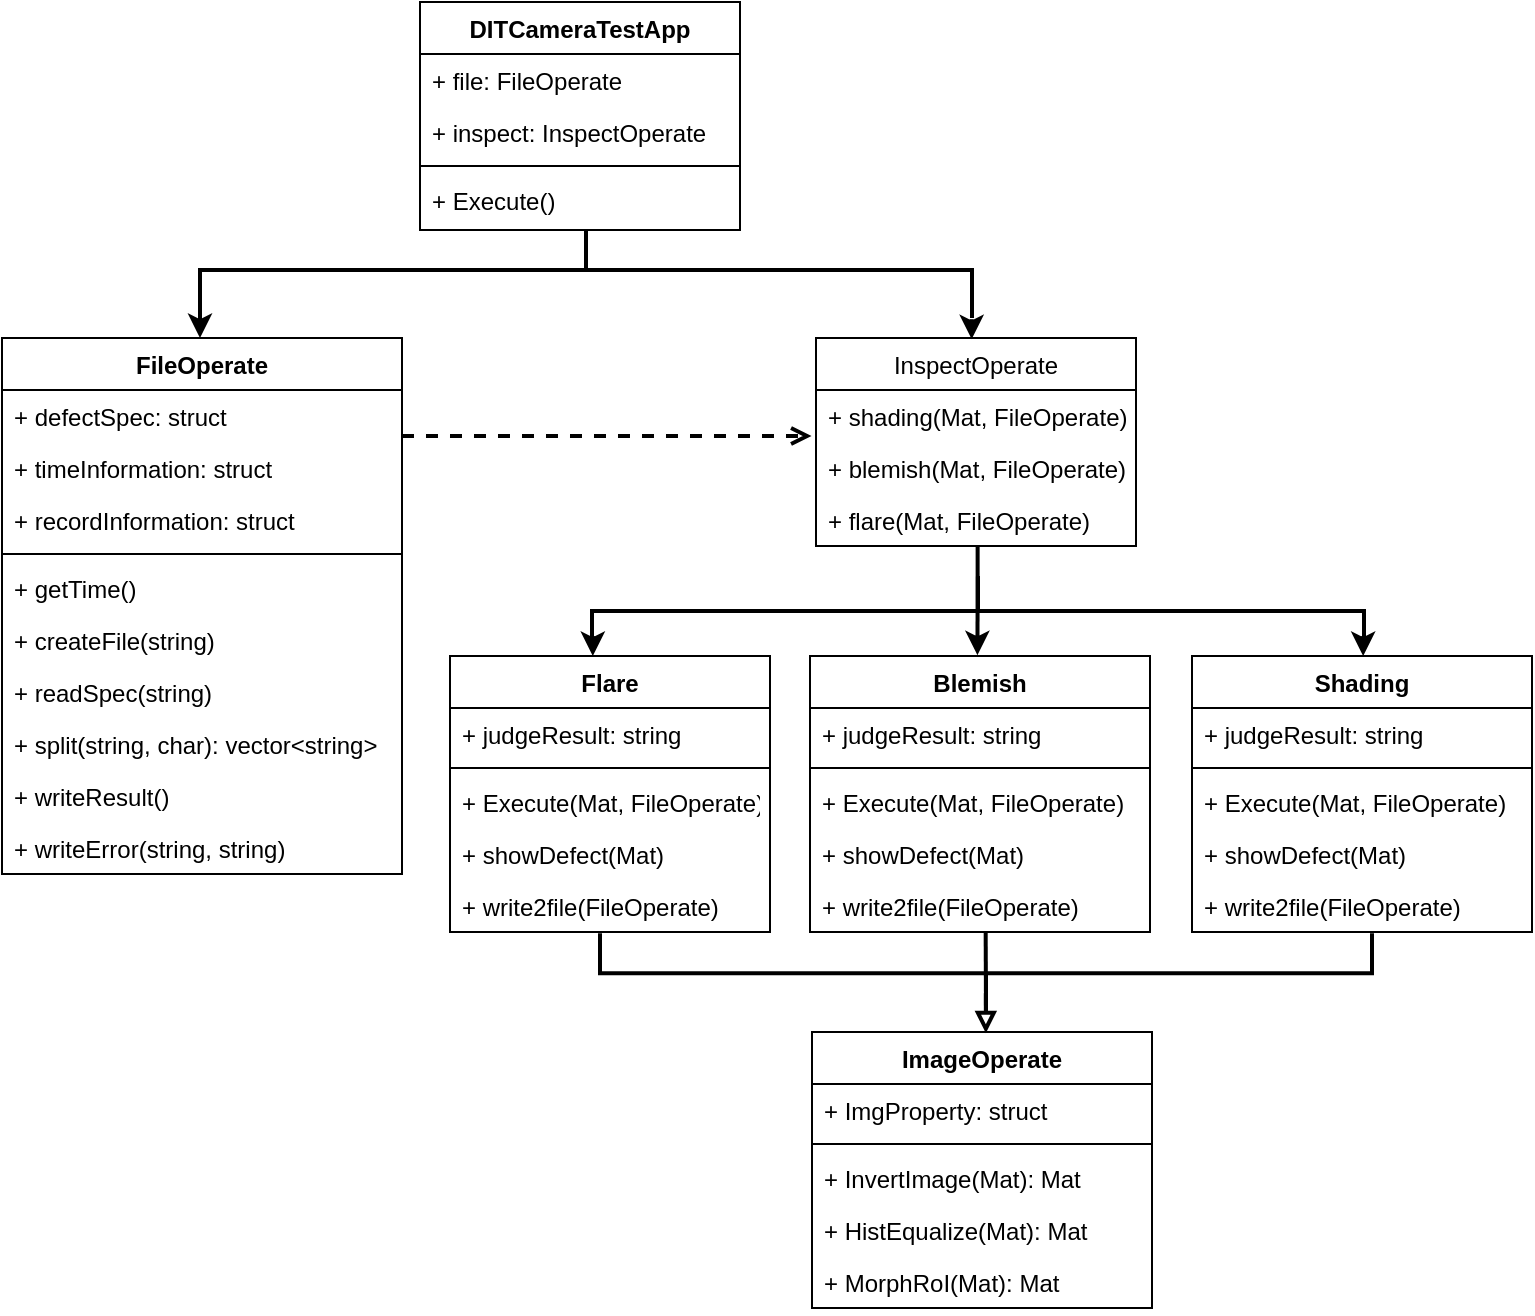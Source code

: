 <mxfile version="19.0.2" type="github">
  <diagram id="vqAaPXSRMTFe7XTVg5F0" name="第1頁">
    <mxGraphModel dx="1422" dy="706" grid="1" gridSize="10" guides="1" tooltips="1" connect="1" arrows="1" fold="1" page="1" pageScale="1" pageWidth="827" pageHeight="1169" math="0" shadow="0">
      <root>
        <mxCell id="0" />
        <mxCell id="1" parent="0" />
        <mxCell id="duV51yl1zNzty06JCO2b-57" value="" style="strokeWidth=2;html=1;shape=mxgraph.flowchart.annotation_2;align=left;labelPosition=right;pointerEvents=1;direction=south;" parent="1" vertex="1">
          <mxGeometry x="330" y="420" width="386" height="35" as="geometry" />
        </mxCell>
        <mxCell id="duV51yl1zNzty06JCO2b-62" value="" style="strokeWidth=2;html=1;shape=mxgraph.flowchart.annotation_2;align=left;labelPosition=right;pointerEvents=1;direction=north;fillColor=none;" parent="1" vertex="1">
          <mxGeometry x="334" y="598.6" width="386" height="40" as="geometry" />
        </mxCell>
        <mxCell id="duV51yl1zNzty06JCO2b-60" value="" style="strokeWidth=2;html=1;shape=mxgraph.flowchart.annotation_2;align=left;labelPosition=right;pointerEvents=1;direction=south;" parent="1" vertex="1">
          <mxGeometry x="134" y="247" width="386" height="40" as="geometry" />
        </mxCell>
        <mxCell id="duV51yl1zNzty06JCO2b-92" value="" style="endArrow=open;html=1;rounded=0;strokeColor=#000000;strokeWidth=2;dashed=1;endFill=0;entryX=-0.014;entryY=-0.115;entryDx=0;entryDy=0;exitX=1;exitY=0.5;exitDx=0;exitDy=0;entryPerimeter=0;" parent="1" target="7NtVMurno9GITJwTKm-7-35" edge="1">
          <mxGeometry width="50" height="50" relative="1" as="geometry">
            <mxPoint x="235" y="350" as="sourcePoint" />
            <mxPoint x="434" y="350" as="targetPoint" />
          </mxGeometry>
        </mxCell>
        <mxCell id="duV51yl1zNzty06JCO2b-6" value="DITCameraTestApp" style="swimlane;fontStyle=1;align=center;verticalAlign=top;childLayout=stackLayout;horizontal=1;startSize=26;horizontalStack=0;resizeParent=1;resizeParentMax=0;resizeLast=0;collapsible=1;marginBottom=0;" parent="1" vertex="1">
          <mxGeometry x="244" y="133" width="160" height="114" as="geometry" />
        </mxCell>
        <mxCell id="duV51yl1zNzty06JCO2b-7" value="+ file: FileOperate" style="text;strokeColor=none;fillColor=none;align=left;verticalAlign=top;spacingLeft=4;spacingRight=4;overflow=hidden;rotatable=0;points=[[0,0.5],[1,0.5]];portConstraint=eastwest;" parent="duV51yl1zNzty06JCO2b-6" vertex="1">
          <mxGeometry y="26" width="160" height="26" as="geometry" />
        </mxCell>
        <mxCell id="7NtVMurno9GITJwTKm-7-32" value="+ inspect: InspectOperate" style="text;strokeColor=none;fillColor=none;align=left;verticalAlign=top;spacingLeft=4;spacingRight=4;overflow=hidden;rotatable=0;points=[[0,0.5],[1,0.5]];portConstraint=eastwest;" vertex="1" parent="duV51yl1zNzty06JCO2b-6">
          <mxGeometry y="52" width="160" height="26" as="geometry" />
        </mxCell>
        <mxCell id="duV51yl1zNzty06JCO2b-8" value="" style="line;strokeWidth=1;fillColor=none;align=left;verticalAlign=middle;spacingTop=-1;spacingLeft=3;spacingRight=3;rotatable=0;labelPosition=right;points=[];portConstraint=eastwest;" parent="duV51yl1zNzty06JCO2b-6" vertex="1">
          <mxGeometry y="78" width="160" height="8" as="geometry" />
        </mxCell>
        <mxCell id="duV51yl1zNzty06JCO2b-9" value="+ Execute()" style="text;strokeColor=none;fillColor=none;align=left;verticalAlign=top;spacingLeft=4;spacingRight=4;overflow=hidden;rotatable=0;points=[[0,0.5],[1,0.5]];portConstraint=eastwest;" parent="duV51yl1zNzty06JCO2b-6" vertex="1">
          <mxGeometry y="86" width="160" height="28" as="geometry" />
        </mxCell>
        <mxCell id="duV51yl1zNzty06JCO2b-11" value="FileOperate" style="swimlane;fontStyle=1;align=center;verticalAlign=top;childLayout=stackLayout;horizontal=1;startSize=26;horizontalStack=0;resizeParent=1;resizeParentMax=0;resizeLast=0;collapsible=1;marginBottom=0;" parent="1" vertex="1">
          <mxGeometry x="35" y="301" width="200" height="268" as="geometry" />
        </mxCell>
        <mxCell id="duV51yl1zNzty06JCO2b-12" value="+ defectSpec: struct" style="text;strokeColor=none;fillColor=none;align=left;verticalAlign=top;spacingLeft=4;spacingRight=4;overflow=hidden;rotatable=0;points=[[0,0.5],[1,0.5]];portConstraint=eastwest;" parent="duV51yl1zNzty06JCO2b-11" vertex="1">
          <mxGeometry y="26" width="200" height="26" as="geometry" />
        </mxCell>
        <mxCell id="7NtVMurno9GITJwTKm-7-24" value="+ timeInformation: struct" style="text;strokeColor=none;fillColor=none;align=left;verticalAlign=top;spacingLeft=4;spacingRight=4;overflow=hidden;rotatable=0;points=[[0,0.5],[1,0.5]];portConstraint=eastwest;" vertex="1" parent="duV51yl1zNzty06JCO2b-11">
          <mxGeometry y="52" width="200" height="26" as="geometry" />
        </mxCell>
        <mxCell id="7NtVMurno9GITJwTKm-7-25" value="+ recordInformation: struct" style="text;strokeColor=none;fillColor=none;align=left;verticalAlign=top;spacingLeft=4;spacingRight=4;overflow=hidden;rotatable=0;points=[[0,0.5],[1,0.5]];portConstraint=eastwest;" vertex="1" parent="duV51yl1zNzty06JCO2b-11">
          <mxGeometry y="78" width="200" height="26" as="geometry" />
        </mxCell>
        <mxCell id="duV51yl1zNzty06JCO2b-13" value="" style="line;strokeWidth=1;fillColor=none;align=left;verticalAlign=middle;spacingTop=-1;spacingLeft=3;spacingRight=3;rotatable=0;labelPosition=right;points=[];portConstraint=eastwest;" parent="duV51yl1zNzty06JCO2b-11" vertex="1">
          <mxGeometry y="104" width="200" height="8" as="geometry" />
        </mxCell>
        <mxCell id="duV51yl1zNzty06JCO2b-14" value="+ getTime()" style="text;strokeColor=none;fillColor=none;align=left;verticalAlign=top;spacingLeft=4;spacingRight=4;overflow=hidden;rotatable=0;points=[[0,0.5],[1,0.5]];portConstraint=eastwest;" parent="duV51yl1zNzty06JCO2b-11" vertex="1">
          <mxGeometry y="112" width="200" height="26" as="geometry" />
        </mxCell>
        <mxCell id="7NtVMurno9GITJwTKm-7-26" value="+ createFile(string)" style="text;strokeColor=none;fillColor=none;align=left;verticalAlign=top;spacingLeft=4;spacingRight=4;overflow=hidden;rotatable=0;points=[[0,0.5],[1,0.5]];portConstraint=eastwest;" vertex="1" parent="duV51yl1zNzty06JCO2b-11">
          <mxGeometry y="138" width="200" height="26" as="geometry" />
        </mxCell>
        <mxCell id="7NtVMurno9GITJwTKm-7-27" value="+ readSpec(string)" style="text;strokeColor=none;fillColor=none;align=left;verticalAlign=top;spacingLeft=4;spacingRight=4;overflow=hidden;rotatable=0;points=[[0,0.5],[1,0.5]];portConstraint=eastwest;" vertex="1" parent="duV51yl1zNzty06JCO2b-11">
          <mxGeometry y="164" width="200" height="26" as="geometry" />
        </mxCell>
        <mxCell id="7NtVMurno9GITJwTKm-7-28" value="+ split(string, char): vector&lt;string&gt;" style="text;strokeColor=none;fillColor=none;align=left;verticalAlign=top;spacingLeft=4;spacingRight=4;overflow=hidden;rotatable=0;points=[[0,0.5],[1,0.5]];portConstraint=eastwest;" vertex="1" parent="duV51yl1zNzty06JCO2b-11">
          <mxGeometry y="190" width="200" height="26" as="geometry" />
        </mxCell>
        <mxCell id="7NtVMurno9GITJwTKm-7-29" value="+ writeResult()" style="text;strokeColor=none;fillColor=none;align=left;verticalAlign=top;spacingLeft=4;spacingRight=4;overflow=hidden;rotatable=0;points=[[0,0.5],[1,0.5]];portConstraint=eastwest;" vertex="1" parent="duV51yl1zNzty06JCO2b-11">
          <mxGeometry y="216" width="200" height="26" as="geometry" />
        </mxCell>
        <mxCell id="7NtVMurno9GITJwTKm-7-30" value="+ writeError(string, string)" style="text;strokeColor=none;fillColor=none;align=left;verticalAlign=top;spacingLeft=4;spacingRight=4;overflow=hidden;rotatable=0;points=[[0,0.5],[1,0.5]];portConstraint=eastwest;" vertex="1" parent="duV51yl1zNzty06JCO2b-11">
          <mxGeometry y="242" width="200" height="26" as="geometry" />
        </mxCell>
        <mxCell id="duV51yl1zNzty06JCO2b-24" value="Flare" style="swimlane;fontStyle=1;align=center;verticalAlign=top;childLayout=stackLayout;horizontal=1;startSize=26;horizontalStack=0;resizeParent=1;resizeParentMax=0;resizeLast=0;collapsible=1;marginBottom=0;" parent="1" vertex="1">
          <mxGeometry x="259" y="460" width="160" height="138" as="geometry" />
        </mxCell>
        <mxCell id="duV51yl1zNzty06JCO2b-25" value="+ judgeResult: string" style="text;strokeColor=none;fillColor=none;align=left;verticalAlign=top;spacingLeft=4;spacingRight=4;overflow=hidden;rotatable=0;points=[[0,0.5],[1,0.5]];portConstraint=eastwest;" parent="duV51yl1zNzty06JCO2b-24" vertex="1">
          <mxGeometry y="26" width="160" height="26" as="geometry" />
        </mxCell>
        <mxCell id="duV51yl1zNzty06JCO2b-26" value="" style="line;strokeWidth=1;fillColor=none;align=left;verticalAlign=middle;spacingTop=-1;spacingLeft=3;spacingRight=3;rotatable=0;labelPosition=right;points=[];portConstraint=eastwest;" parent="duV51yl1zNzty06JCO2b-24" vertex="1">
          <mxGeometry y="52" width="160" height="8" as="geometry" />
        </mxCell>
        <mxCell id="duV51yl1zNzty06JCO2b-27" value="+ Execute(Mat, FileOperate)" style="text;strokeColor=none;fillColor=none;align=left;verticalAlign=top;spacingLeft=4;spacingRight=4;overflow=hidden;rotatable=0;points=[[0,0.5],[1,0.5]];portConstraint=eastwest;" parent="duV51yl1zNzty06JCO2b-24" vertex="1">
          <mxGeometry y="60" width="160" height="26" as="geometry" />
        </mxCell>
        <mxCell id="7NtVMurno9GITJwTKm-7-10" value="+ showDefect(Mat)" style="text;strokeColor=none;fillColor=none;align=left;verticalAlign=top;spacingLeft=4;spacingRight=4;overflow=hidden;rotatable=0;points=[[0,0.5],[1,0.5]];portConstraint=eastwest;" vertex="1" parent="duV51yl1zNzty06JCO2b-24">
          <mxGeometry y="86" width="160" height="26" as="geometry" />
        </mxCell>
        <mxCell id="7NtVMurno9GITJwTKm-7-16" value="+ write2file(FileOperate)" style="text;strokeColor=none;fillColor=none;align=left;verticalAlign=top;spacingLeft=4;spacingRight=4;overflow=hidden;rotatable=0;points=[[0,0.5],[1,0.5]];portConstraint=eastwest;" vertex="1" parent="duV51yl1zNzty06JCO2b-24">
          <mxGeometry y="112" width="160" height="26" as="geometry" />
        </mxCell>
        <mxCell id="duV51yl1zNzty06JCO2b-32" value="Blemish" style="swimlane;fontStyle=1;align=center;verticalAlign=top;childLayout=stackLayout;horizontal=1;startSize=26;horizontalStack=0;resizeParent=1;resizeParentMax=0;resizeLast=0;collapsible=1;marginBottom=0;" parent="1" vertex="1">
          <mxGeometry x="439" y="460" width="170" height="138" as="geometry" />
        </mxCell>
        <mxCell id="duV51yl1zNzty06JCO2b-33" value="+ judgeResult: string" style="text;strokeColor=none;fillColor=none;align=left;verticalAlign=top;spacingLeft=4;spacingRight=4;overflow=hidden;rotatable=0;points=[[0,0.5],[1,0.5]];portConstraint=eastwest;" parent="duV51yl1zNzty06JCO2b-32" vertex="1">
          <mxGeometry y="26" width="170" height="26" as="geometry" />
        </mxCell>
        <mxCell id="duV51yl1zNzty06JCO2b-34" value="" style="line;strokeWidth=1;fillColor=none;align=left;verticalAlign=middle;spacingTop=-1;spacingLeft=3;spacingRight=3;rotatable=0;labelPosition=right;points=[];portConstraint=eastwest;" parent="duV51yl1zNzty06JCO2b-32" vertex="1">
          <mxGeometry y="52" width="170" height="8" as="geometry" />
        </mxCell>
        <mxCell id="duV51yl1zNzty06JCO2b-35" value="+ Execute(Mat, FileOperate)" style="text;strokeColor=none;fillColor=none;align=left;verticalAlign=top;spacingLeft=4;spacingRight=4;overflow=hidden;rotatable=0;points=[[0,0.5],[1,0.5]];portConstraint=eastwest;" parent="duV51yl1zNzty06JCO2b-32" vertex="1">
          <mxGeometry y="60" width="170" height="26" as="geometry" />
        </mxCell>
        <mxCell id="7NtVMurno9GITJwTKm-7-18" value="+ showDefect(Mat)" style="text;strokeColor=none;fillColor=none;align=left;verticalAlign=top;spacingLeft=4;spacingRight=4;overflow=hidden;rotatable=0;points=[[0,0.5],[1,0.5]];portConstraint=eastwest;" vertex="1" parent="duV51yl1zNzty06JCO2b-32">
          <mxGeometry y="86" width="170" height="26" as="geometry" />
        </mxCell>
        <mxCell id="7NtVMurno9GITJwTKm-7-19" value="+ write2file(FileOperate)" style="text;strokeColor=none;fillColor=none;align=left;verticalAlign=top;spacingLeft=4;spacingRight=4;overflow=hidden;rotatable=0;points=[[0,0.5],[1,0.5]];portConstraint=eastwest;" vertex="1" parent="duV51yl1zNzty06JCO2b-32">
          <mxGeometry y="112" width="170" height="26" as="geometry" />
        </mxCell>
        <mxCell id="duV51yl1zNzty06JCO2b-36" value="Shading" style="swimlane;fontStyle=1;align=center;verticalAlign=top;childLayout=stackLayout;horizontal=1;startSize=26;horizontalStack=0;resizeParent=1;resizeParentMax=0;resizeLast=0;collapsible=1;marginBottom=0;" parent="1" vertex="1">
          <mxGeometry x="630" y="460" width="170" height="138" as="geometry" />
        </mxCell>
        <mxCell id="duV51yl1zNzty06JCO2b-37" value="+ judgeResult: string" style="text;strokeColor=none;fillColor=none;align=left;verticalAlign=top;spacingLeft=4;spacingRight=4;overflow=hidden;rotatable=0;points=[[0,0.5],[1,0.5]];portConstraint=eastwest;" parent="duV51yl1zNzty06JCO2b-36" vertex="1">
          <mxGeometry y="26" width="170" height="26" as="geometry" />
        </mxCell>
        <mxCell id="duV51yl1zNzty06JCO2b-38" value="" style="line;strokeWidth=1;fillColor=none;align=left;verticalAlign=middle;spacingTop=-1;spacingLeft=3;spacingRight=3;rotatable=0;labelPosition=right;points=[];portConstraint=eastwest;" parent="duV51yl1zNzty06JCO2b-36" vertex="1">
          <mxGeometry y="52" width="170" height="8" as="geometry" />
        </mxCell>
        <mxCell id="duV51yl1zNzty06JCO2b-39" value="+ Execute(Mat, FileOperate)" style="text;strokeColor=none;fillColor=none;align=left;verticalAlign=top;spacingLeft=4;spacingRight=4;overflow=hidden;rotatable=0;points=[[0,0.5],[1,0.5]];portConstraint=eastwest;" parent="duV51yl1zNzty06JCO2b-36" vertex="1">
          <mxGeometry y="60" width="170" height="26" as="geometry" />
        </mxCell>
        <mxCell id="7NtVMurno9GITJwTKm-7-20" value="+ showDefect(Mat)" style="text;strokeColor=none;fillColor=none;align=left;verticalAlign=top;spacingLeft=4;spacingRight=4;overflow=hidden;rotatable=0;points=[[0,0.5],[1,0.5]];portConstraint=eastwest;" vertex="1" parent="duV51yl1zNzty06JCO2b-36">
          <mxGeometry y="86" width="170" height="26" as="geometry" />
        </mxCell>
        <mxCell id="7NtVMurno9GITJwTKm-7-21" value="+ write2file(FileOperate)" style="text;strokeColor=none;fillColor=none;align=left;verticalAlign=top;spacingLeft=4;spacingRight=4;overflow=hidden;rotatable=0;points=[[0,0.5],[1,0.5]];portConstraint=eastwest;" vertex="1" parent="duV51yl1zNzty06JCO2b-36">
          <mxGeometry y="112" width="170" height="26" as="geometry" />
        </mxCell>
        <mxCell id="duV51yl1zNzty06JCO2b-59" value="" style="endArrow=none;html=1;rounded=0;strokeWidth=2;entryX=0.168;entryY=0.5;entryDx=0;entryDy=0;entryPerimeter=0;" parent="1" edge="1">
          <mxGeometry width="50" height="50" relative="1" as="geometry">
            <mxPoint x="522.76" y="450" as="sourcePoint" />
            <mxPoint x="522.82" y="405.0" as="targetPoint" />
          </mxGeometry>
        </mxCell>
        <mxCell id="duV51yl1zNzty06JCO2b-64" value="" style="endArrow=none;html=1;rounded=0;strokeWidth=2;entryX=0.168;entryY=0.5;entryDx=0;entryDy=0;entryPerimeter=0;" parent="1" edge="1">
          <mxGeometry width="50" height="50" relative="1" as="geometry">
            <mxPoint x="527" y="638.6" as="sourcePoint" />
            <mxPoint x="526.83" y="598.0" as="targetPoint" />
          </mxGeometry>
        </mxCell>
        <mxCell id="duV51yl1zNzty06JCO2b-75" value="" style="endArrow=block;html=1;rounded=0;strokeColor=#000000;strokeWidth=2;endFill=0;" parent="1" edge="1">
          <mxGeometry width="50" height="50" relative="1" as="geometry">
            <mxPoint x="526.92" y="628.6" as="sourcePoint" />
            <mxPoint x="526.92" y="648.6" as="targetPoint" />
          </mxGeometry>
        </mxCell>
        <mxCell id="duV51yl1zNzty06JCO2b-76" value="ImageOperate" style="swimlane;fontStyle=1;align=center;verticalAlign=top;childLayout=stackLayout;horizontal=1;startSize=26;horizontalStack=0;resizeParent=1;resizeParentMax=0;resizeLast=0;collapsible=1;marginBottom=0;fillColor=none;" parent="1" vertex="1">
          <mxGeometry x="440" y="648" width="170" height="138" as="geometry">
            <mxRectangle x="510" y="450" width="100" height="26" as="alternateBounds" />
          </mxGeometry>
        </mxCell>
        <mxCell id="duV51yl1zNzty06JCO2b-77" value="+ ImgProperty: struct" style="text;strokeColor=none;fillColor=none;align=left;verticalAlign=top;spacingLeft=4;spacingRight=4;overflow=hidden;rotatable=0;points=[[0,0.5],[1,0.5]];portConstraint=eastwest;" parent="duV51yl1zNzty06JCO2b-76" vertex="1">
          <mxGeometry y="26" width="170" height="26" as="geometry" />
        </mxCell>
        <mxCell id="duV51yl1zNzty06JCO2b-78" value="" style="line;strokeWidth=1;fillColor=none;align=left;verticalAlign=middle;spacingTop=-1;spacingLeft=3;spacingRight=3;rotatable=0;labelPosition=right;points=[];portConstraint=eastwest;" parent="duV51yl1zNzty06JCO2b-76" vertex="1">
          <mxGeometry y="52" width="170" height="8" as="geometry" />
        </mxCell>
        <mxCell id="duV51yl1zNzty06JCO2b-79" value="+ InvertImage(Mat): Mat" style="text;strokeColor=none;fillColor=none;align=left;verticalAlign=top;spacingLeft=4;spacingRight=4;overflow=hidden;rotatable=0;points=[[0,0.5],[1,0.5]];portConstraint=eastwest;" parent="duV51yl1zNzty06JCO2b-76" vertex="1">
          <mxGeometry y="60" width="170" height="26" as="geometry" />
        </mxCell>
        <mxCell id="7NtVMurno9GITJwTKm-7-6" value="+ HistEqualize(Mat): Mat" style="text;strokeColor=none;fillColor=none;align=left;verticalAlign=top;spacingLeft=4;spacingRight=4;overflow=hidden;rotatable=0;points=[[0,0.5],[1,0.5]];portConstraint=eastwest;" vertex="1" parent="duV51yl1zNzty06JCO2b-76">
          <mxGeometry y="86" width="170" height="26" as="geometry" />
        </mxCell>
        <mxCell id="7NtVMurno9GITJwTKm-7-7" value="+ MorphRoI(Mat): Mat" style="text;strokeColor=none;fillColor=none;align=left;verticalAlign=top;spacingLeft=4;spacingRight=4;overflow=hidden;rotatable=0;points=[[0,0.5],[1,0.5]];portConstraint=eastwest;" vertex="1" parent="duV51yl1zNzty06JCO2b-76">
          <mxGeometry y="112" width="170" height="26" as="geometry" />
        </mxCell>
        <mxCell id="duV51yl1zNzty06JCO2b-87" value="" style="endArrow=classic;html=1;rounded=0;strokeColor=#000000;strokeWidth=2;startArrow=none;" parent="1" edge="1">
          <mxGeometry width="50" height="50" relative="1" as="geometry">
            <mxPoint x="514" y="301" as="sourcePoint" />
            <mxPoint x="514" y="301" as="targetPoint" />
          </mxGeometry>
        </mxCell>
        <mxCell id="duV51yl1zNzty06JCO2b-85" value="" style="endArrow=classic;html=1;rounded=0;strokeColor=#000000;strokeWidth=2;" parent="1" edge="1">
          <mxGeometry width="50" height="50" relative="1" as="geometry">
            <mxPoint x="134.0" y="271" as="sourcePoint" />
            <mxPoint x="134.0" y="301" as="targetPoint" />
          </mxGeometry>
        </mxCell>
        <mxCell id="duV51yl1zNzty06JCO2b-88" value="" style="endArrow=none;html=1;rounded=0;strokeColor=#000000;strokeWidth=2;" parent="1" edge="1">
          <mxGeometry width="50" height="50" relative="1" as="geometry">
            <mxPoint x="520" y="271" as="sourcePoint" />
            <mxPoint x="520" y="291" as="targetPoint" />
          </mxGeometry>
        </mxCell>
        <mxCell id="duV51yl1zNzty06JCO2b-89" value="" style="endArrow=classic;html=1;rounded=0;strokeColor=#000000;strokeWidth=2;" parent="1" edge="1">
          <mxGeometry width="50" height="50" relative="1" as="geometry">
            <mxPoint x="715.59" y="450" as="sourcePoint" />
            <mxPoint x="715.59" y="460" as="targetPoint" />
          </mxGeometry>
        </mxCell>
        <mxCell id="duV51yl1zNzty06JCO2b-90" value="" style="endArrow=classic;html=1;rounded=0;strokeColor=#000000;strokeWidth=2;" parent="1" edge="1">
          <mxGeometry width="50" height="50" relative="1" as="geometry">
            <mxPoint x="522.7" y="449.6" as="sourcePoint" />
            <mxPoint x="522.7" y="459.6" as="targetPoint" />
          </mxGeometry>
        </mxCell>
        <mxCell id="duV51yl1zNzty06JCO2b-91" value="" style="endArrow=classic;html=1;rounded=0;strokeColor=#000000;strokeWidth=2;" parent="1" edge="1">
          <mxGeometry width="50" height="50" relative="1" as="geometry">
            <mxPoint x="330.41" y="450" as="sourcePoint" />
            <mxPoint x="330.41" y="460" as="targetPoint" />
          </mxGeometry>
        </mxCell>
        <mxCell id="duV51yl1zNzty06JCO2b-95" value="" style="endArrow=classic;html=1;rounded=0;strokeColor=#000000;strokeWidth=2;" parent="1" edge="1">
          <mxGeometry width="50" height="50" relative="1" as="geometry">
            <mxPoint x="519.82" y="291.6" as="sourcePoint" />
            <mxPoint x="519.82" y="301.6" as="targetPoint" />
          </mxGeometry>
        </mxCell>
        <mxCell id="7NtVMurno9GITJwTKm-7-33" value="InspectOperate" style="swimlane;fontStyle=0;childLayout=stackLayout;horizontal=1;startSize=26;fillColor=none;horizontalStack=0;resizeParent=1;resizeParentMax=0;resizeLast=0;collapsible=1;marginBottom=0;" vertex="1" parent="1">
          <mxGeometry x="442" y="301" width="160" height="104" as="geometry" />
        </mxCell>
        <mxCell id="7NtVMurno9GITJwTKm-7-34" value="+ shading(Mat, FileOperate)" style="text;strokeColor=none;fillColor=none;align=left;verticalAlign=top;spacingLeft=4;spacingRight=4;overflow=hidden;rotatable=0;points=[[0,0.5],[1,0.5]];portConstraint=eastwest;" vertex="1" parent="7NtVMurno9GITJwTKm-7-33">
          <mxGeometry y="26" width="160" height="26" as="geometry" />
        </mxCell>
        <mxCell id="7NtVMurno9GITJwTKm-7-35" value="+ blemish(Mat, FileOperate)" style="text;strokeColor=none;fillColor=none;align=left;verticalAlign=top;spacingLeft=4;spacingRight=4;overflow=hidden;rotatable=0;points=[[0,0.5],[1,0.5]];portConstraint=eastwest;" vertex="1" parent="7NtVMurno9GITJwTKm-7-33">
          <mxGeometry y="52" width="160" height="26" as="geometry" />
        </mxCell>
        <mxCell id="7NtVMurno9GITJwTKm-7-36" value="+ flare(Mat, FileOperate)" style="text;strokeColor=none;fillColor=none;align=left;verticalAlign=top;spacingLeft=4;spacingRight=4;overflow=hidden;rotatable=0;points=[[0,0.5],[1,0.5]];portConstraint=eastwest;" vertex="1" parent="7NtVMurno9GITJwTKm-7-33">
          <mxGeometry y="78" width="160" height="26" as="geometry" />
        </mxCell>
      </root>
    </mxGraphModel>
  </diagram>
</mxfile>
